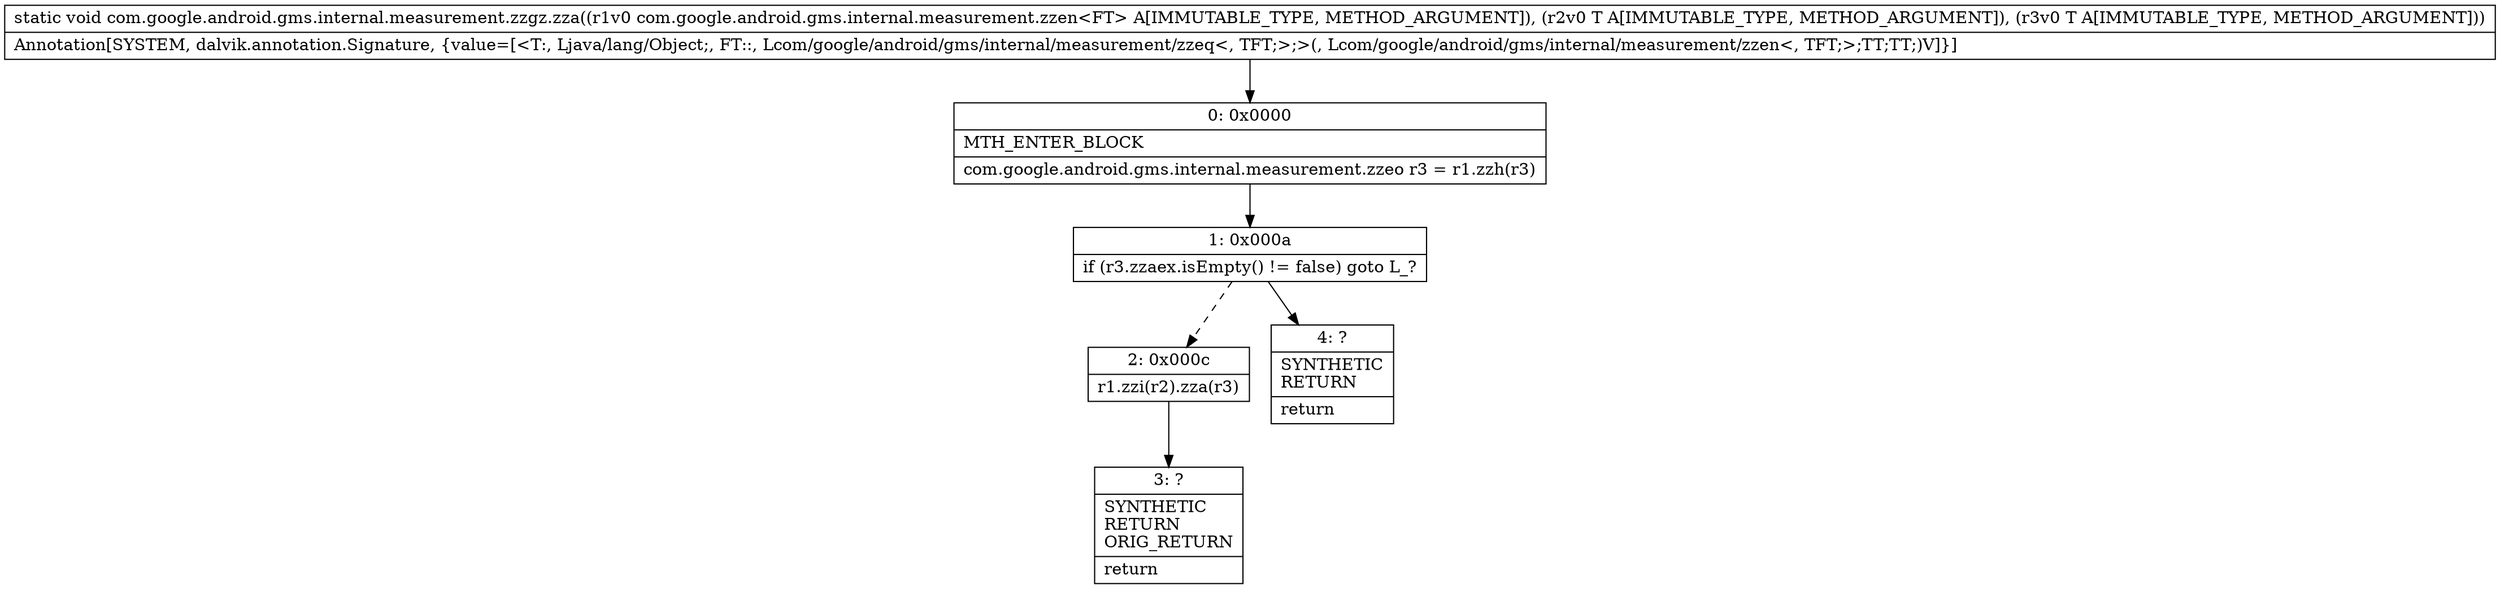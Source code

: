 digraph "CFG forcom.google.android.gms.internal.measurement.zzgz.zza(Lcom\/google\/android\/gms\/internal\/measurement\/zzen;Ljava\/lang\/Object;Ljava\/lang\/Object;)V" {
Node_0 [shape=record,label="{0\:\ 0x0000|MTH_ENTER_BLOCK\l|com.google.android.gms.internal.measurement.zzeo r3 = r1.zzh(r3)\l}"];
Node_1 [shape=record,label="{1\:\ 0x000a|if (r3.zzaex.isEmpty() != false) goto L_?\l}"];
Node_2 [shape=record,label="{2\:\ 0x000c|r1.zzi(r2).zza(r3)\l}"];
Node_3 [shape=record,label="{3\:\ ?|SYNTHETIC\lRETURN\lORIG_RETURN\l|return\l}"];
Node_4 [shape=record,label="{4\:\ ?|SYNTHETIC\lRETURN\l|return\l}"];
MethodNode[shape=record,label="{static void com.google.android.gms.internal.measurement.zzgz.zza((r1v0 com.google.android.gms.internal.measurement.zzen\<FT\> A[IMMUTABLE_TYPE, METHOD_ARGUMENT]), (r2v0 T A[IMMUTABLE_TYPE, METHOD_ARGUMENT]), (r3v0 T A[IMMUTABLE_TYPE, METHOD_ARGUMENT]))  | Annotation[SYSTEM, dalvik.annotation.Signature, \{value=[\<T:, Ljava\/lang\/Object;, FT::, Lcom\/google\/android\/gms\/internal\/measurement\/zzeq\<, TFT;\>;\>(, Lcom\/google\/android\/gms\/internal\/measurement\/zzen\<, TFT;\>;TT;TT;)V]\}]\l}"];
MethodNode -> Node_0;
Node_0 -> Node_1;
Node_1 -> Node_2[style=dashed];
Node_1 -> Node_4;
Node_2 -> Node_3;
}

